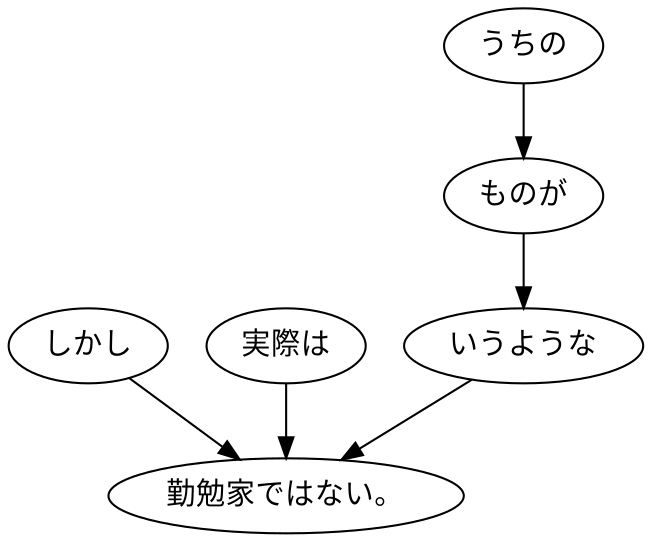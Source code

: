 digraph graph70 {
	node0 [label="しかし"];
	node1 [label="実際は"];
	node2 [label="うちの"];
	node3 [label="ものが"];
	node4 [label="いうような"];
	node5 [label="勤勉家ではない。"];
	node0 -> node5;
	node1 -> node5;
	node2 -> node3;
	node3 -> node4;
	node4 -> node5;
}
